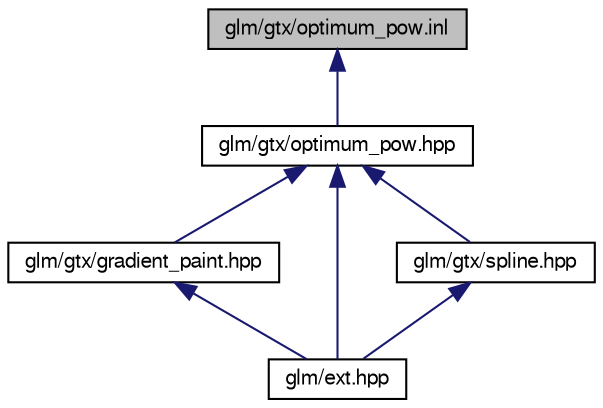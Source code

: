 digraph "glm/gtx/optimum_pow.inl"
{
  edge [fontname="FreeSans",fontsize="10",labelfontname="FreeSans",labelfontsize="10"];
  node [fontname="FreeSans",fontsize="10",shape=record];
  Node1 [label="glm/gtx/optimum_pow.inl",height=0.2,width=0.4,color="black", fillcolor="grey75", style="filled" fontcolor="black"];
  Node1 -> Node2 [dir="back",color="midnightblue",fontsize="10",style="solid",fontname="FreeSans"];
  Node2 [label="glm/gtx/optimum_pow.hpp",height=0.2,width=0.4,color="black", fillcolor="white", style="filled",URL="$df/d49/optimum__pow_8hpp.html"];
  Node2 -> Node3 [dir="back",color="midnightblue",fontsize="10",style="solid",fontname="FreeSans"];
  Node3 [label="glm/gtx/gradient_paint.hpp",height=0.2,width=0.4,color="black", fillcolor="white", style="filled",URL="$dd/de9/gradient__paint_8hpp.html"];
  Node3 -> Node4 [dir="back",color="midnightblue",fontsize="10",style="solid",fontname="FreeSans"];
  Node4 [label="glm/ext.hpp",height=0.2,width=0.4,color="black", fillcolor="white", style="filled",URL="$d5/da8/ext_8hpp.html"];
  Node2 -> Node4 [dir="back",color="midnightblue",fontsize="10",style="solid",fontname="FreeSans"];
  Node2 -> Node5 [dir="back",color="midnightblue",fontsize="10",style="solid",fontname="FreeSans"];
  Node5 [label="glm/gtx/spline.hpp",height=0.2,width=0.4,color="black", fillcolor="white", style="filled",URL="$d9/d05/spline_8hpp.html"];
  Node5 -> Node4 [dir="back",color="midnightblue",fontsize="10",style="solid",fontname="FreeSans"];
}
